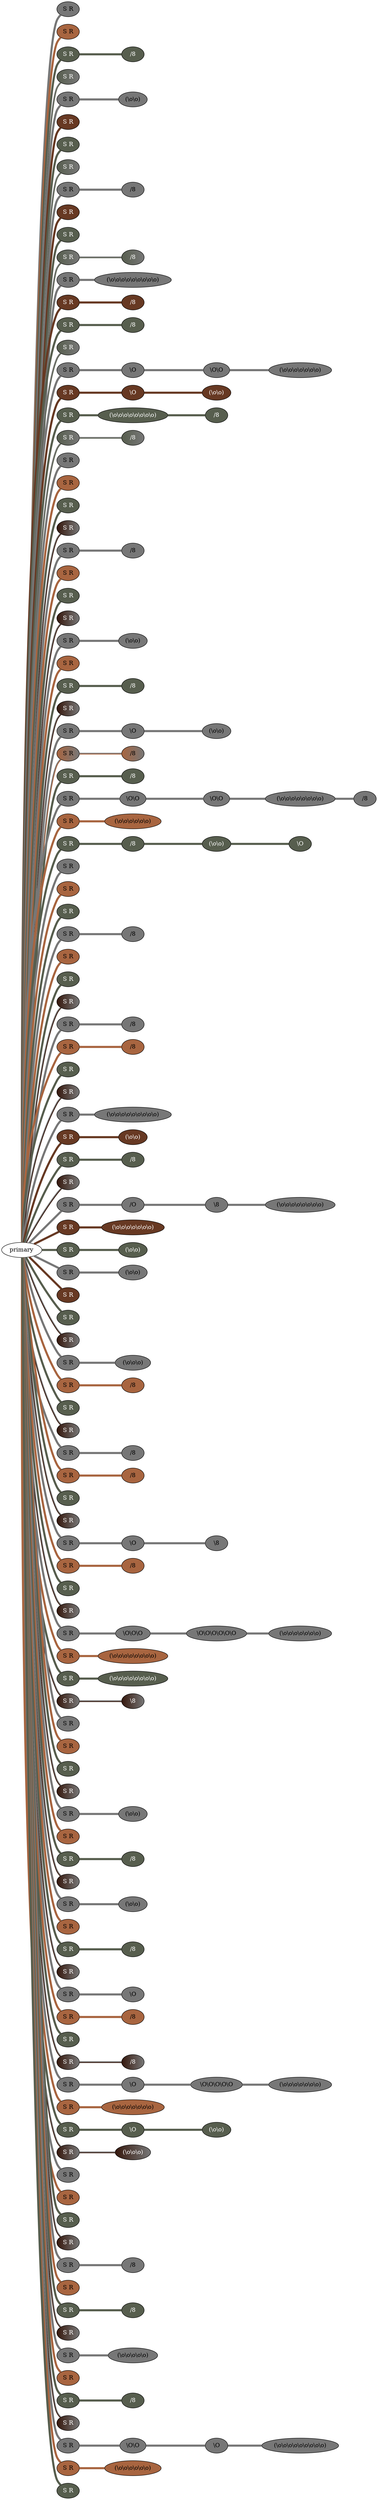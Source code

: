 graph {
 graph [rankdir=LR]
"1" [qtype="pendant_node", pendant_colors="#777777", pendant_ply="S", pendant_attach="R", pendant_length="50.5", label="S R", style=filled, fillcolor="#777777", fontcolor="#000000"]
"primary" -- "1" [qtype="pendant_link",penwidth=5,color="#777777"]
"2" [qtype="pendant_node", pendant_colors="#A86540", pendant_ply="S", pendant_attach="R", pendant_length="47.5", label="S R", style=filled, fillcolor="#A86540", fontcolor="#000000"]
"primary" -- "2" [qtype="pendant_link",penwidth=5,color="#A86540"]
"3" [qtype="pendant_node", pendant_colors="#575E4E", pendant_ply="S", pendant_attach="R", pendant_length="36.5", label="S R", style=filled, fillcolor="#575E4E", fontcolor="#ffffff"]
"primary" -- "3" [qtype="pendant_link",penwidth=5,color="#575E4E"]
"3:0" [qtype="knot_node", knot_value="1", knot_type="E", knot_position="20.5", knot_spin="S", label="/8", style=filled, fillcolor="#575E4E" , fontcolor="#ffffff"]
"3" -- "3:0" [qtype="knot_link",penwidth=5,color="#575E4E"]
"4" [qtype="pendant_node", pendant_colors="#575E4E:#777777", pendant_ply="S", pendant_attach="R", pendant_length="54.0", label="S R", style=filled, fillcolor="#575E4E:#777777", fontcolor="#ffffff"]
"primary" -- "4" [qtype="pendant_link",penwidth=2,color="#575E4E:#777777"]
"5" [qtype="pendant_node", pendant_colors="#777777", pendant_ply="S", pendant_attach="R", pendant_length="48.0", label="S R", style=filled, fillcolor="#777777", fontcolor="#000000"]
"primary" -- "5" [qtype="pendant_link",penwidth=5,color="#777777"]
"5:0" [qtype="knot_node", knot_value="2", knot_type="L", knot_position="21.0", knot_spin="Z", label="(\\o\\o)", style=filled, fillcolor="#777777" , fontcolor="#000000"]
"5" -- "5:0" [qtype="knot_link",penwidth=5,color="#777777"]
"6" [qtype="pendant_node", pendant_colors="#673923", pendant_ply="S", pendant_attach="R", pendant_length="49.5", label="S R", style=filled, fillcolor="#673923", fontcolor="#ffffff"]
"primary" -- "6" [qtype="pendant_link",penwidth=5,color="#673923"]
"7" [qtype="pendant_node", pendant_colors="#575E4E", pendant_ply="S", pendant_attach="R", pendant_length="39.5", label="S R", style=filled, fillcolor="#575E4E", fontcolor="#ffffff"]
"primary" -- "7" [qtype="pendant_link",penwidth=5,color="#575E4E"]
"8" [qtype="pendant_node", pendant_colors="#575E4E:#777777", pendant_ply="S", pendant_attach="R", pendant_length="51.5", label="S R", style=filled, fillcolor="#575E4E:#777777", fontcolor="#ffffff"]
"primary" -- "8" [qtype="pendant_link",penwidth=2,color="#575E4E:#777777"]
"9" [qtype="pendant_node", pendant_colors="#777777", pendant_ply="S", pendant_attach="R", pendant_length="45.5", label="S R", style=filled, fillcolor="#777777", fontcolor="#000000"]
"primary" -- "9" [qtype="pendant_link",penwidth=5,color="#777777"]
"9:0" [qtype="knot_node", knot_value="1", knot_type="E", knot_position="21.5", knot_spin="S", label="/8", style=filled, fillcolor="#777777" , fontcolor="#000000"]
"9" -- "9:0" [qtype="knot_link",penwidth=5,color="#777777"]
"10" [qtype="pendant_node", pendant_colors="#673923", pendant_ply="S", pendant_attach="R", pendant_length="50.5", label="S R", style=filled, fillcolor="#673923", fontcolor="#ffffff"]
"primary" -- "10" [qtype="pendant_link",penwidth=5,color="#673923"]
"11" [qtype="pendant_node", pendant_colors="#575E4E", pendant_ply="S", pendant_attach="R", pendant_length="37.0", label="S R", style=filled, fillcolor="#575E4E", fontcolor="#ffffff"]
"primary" -- "11" [qtype="pendant_link",penwidth=5,color="#575E4E"]
"12" [qtype="pendant_node", pendant_colors="#575E4E:#777777", pendant_ply="S", pendant_attach="R", pendant_length="49.5", label="S R", style=filled, fillcolor="#575E4E:#777777", fontcolor="#ffffff"]
"primary" -- "12" [qtype="pendant_link",penwidth=2,color="#575E4E:#777777"]
"12:0" [qtype="knot_node", knot_value="1", knot_type="E", knot_position="19.5", knot_spin="S", label="/8", style=filled, fillcolor="#575E4E:#777777" , fontcolor="#ffffff"]
"12" -- "12:0" [qtype="knot_link",penwidth=2,color="#575E4E:#777777"]
"13" [qtype="pendant_node", pendant_colors="#777777", pendant_ply="S", pendant_attach="R", pendant_length="37.0", label="S R", style=filled, fillcolor="#777777", fontcolor="#000000"]
"primary" -- "13" [qtype="pendant_link",penwidth=5,color="#777777"]
"13:0" [qtype="knot_node", knot_value="9", knot_type="L", knot_position="20.5", knot_spin="Z", label="(\\o\\o\\o\\o\\o\\o\\o\\o\\o)", style=filled, fillcolor="#777777" , fontcolor="#000000"]
"13" -- "13:0" [qtype="knot_link",penwidth=5,color="#777777"]
"14" [qtype="pendant_node", pendant_colors="#673923", pendant_ply="S", pendant_attach="R", pendant_length="48.0", label="S R", style=filled, fillcolor="#673923", fontcolor="#ffffff"]
"primary" -- "14" [qtype="pendant_link",penwidth=5,color="#673923"]
"14:0" [qtype="knot_node", knot_value="1", knot_type="E", knot_position="21.5", knot_spin="S", label="/8", style=filled, fillcolor="#673923" , fontcolor="#ffffff"]
"14" -- "14:0" [qtype="knot_link",penwidth=5,color="#673923"]
"15" [qtype="pendant_node", pendant_colors="#575E4E", pendant_ply="S", pendant_attach="R", pendant_length="49.0", label="S R", style=filled, fillcolor="#575E4E", fontcolor="#ffffff"]
"primary" -- "15" [qtype="pendant_link",penwidth=5,color="#575E4E"]
"15:0" [qtype="knot_node", knot_value="1", knot_type="E", knot_position="21.5", knot_spin="S", label="/8", style=filled, fillcolor="#575E4E" , fontcolor="#ffffff"]
"15" -- "15:0" [qtype="knot_link",penwidth=5,color="#575E4E"]
"16" [qtype="pendant_node", pendant_colors="#575E4E:#777777", pendant_ply="S", pendant_attach="R", pendant_length="52.0", label="S R", style=filled, fillcolor="#575E4E:#777777", fontcolor="#ffffff"]
"primary" -- "16" [qtype="pendant_link",penwidth=2,color="#575E4E:#777777"]
"17" [qtype="pendant_node", pendant_colors="#777777", pendant_ply="S", pendant_attach="R", pendant_length="38.5", label="S R", style=filled, fillcolor="#777777", fontcolor="#000000"]
"primary" -- "17" [qtype="pendant_link",penwidth=5,color="#777777"]
"17:0" [qtype="knot_node", knot_value="1", knot_type="S", knot_position="4.0", knot_spin="Z", label="\\O", style=filled, fillcolor="#777777" , fontcolor="#000000"]
"17" -- "17:0" [qtype="knot_link",penwidth=5,color="#777777"]
"17:1" [qtype="knot_node", knot_value="2", knot_type="S", knot_position="10.5", knot_spin="Z", label="\\O\\O", style=filled, fillcolor="#777777" , fontcolor="#000000"]
"17:0" -- "17:1" [qtype="knot_link",penwidth=5,color="#777777"]
"17:2" [qtype="knot_node", knot_value="7", knot_type="L", knot_position="21.5", knot_spin="Z", label="(\\o\\o\\o\\o\\o\\o\\o)", style=filled, fillcolor="#777777" , fontcolor="#000000"]
"17:1" -- "17:2" [qtype="knot_link",penwidth=5,color="#777777"]
"18" [qtype="pendant_node", pendant_colors="#673923", pendant_ply="S", pendant_attach="R", pendant_length="48.5", label="S R", style=filled, fillcolor="#673923", fontcolor="#ffffff"]
"primary" -- "18" [qtype="pendant_link",penwidth=5,color="#673923"]
"18:0" [qtype="knot_node", knot_value="1", knot_type="S", knot_position="11.0", knot_spin="Z", label="\\O", style=filled, fillcolor="#673923" , fontcolor="#ffffff"]
"18" -- "18:0" [qtype="knot_link",penwidth=5,color="#673923"]
"18:1" [qtype="knot_node", knot_value="2", knot_type="L", knot_position="22.0", knot_spin="Z", label="(\\o\\o)", style=filled, fillcolor="#673923" , fontcolor="#ffffff"]
"18:0" -- "18:1" [qtype="knot_link",penwidth=5,color="#673923"]
"19" [qtype="pendant_node", pendant_colors="#575E4E", pendant_ply="S", pendant_attach="R", pendant_length="49.0", label="S R", style=filled, fillcolor="#575E4E", fontcolor="#ffffff"]
"primary" -- "19" [qtype="pendant_link",penwidth=5,color="#575E4E"]
"19:0" [qtype="knot_node", knot_value="8", knot_type="L", knot_position="21.0", knot_spin="Z", label="(\\o\\o\\o\\o\\o\\o\\o\\o)", style=filled, fillcolor="#575E4E" , fontcolor="#ffffff"]
"19" -- "19:0" [qtype="knot_link",penwidth=5,color="#575E4E"]
"19:1" [qtype="knot_node", knot_value="1", knot_type="E", knot_position="27.5", knot_spin="S", label="/8", style=filled, fillcolor="#575E4E" , fontcolor="#ffffff"]
"19:0" -- "19:1" [qtype="knot_link",penwidth=5,color="#575E4E"]
"20" [qtype="pendant_node", pendant_colors="#575E4E:#777777", pendant_ply="S", pendant_attach="R", pendant_length="46.5", label="S R", style=filled, fillcolor="#575E4E:#777777", fontcolor="#ffffff"]
"primary" -- "20" [qtype="pendant_link",penwidth=2,color="#575E4E:#777777"]
"20:0" [qtype="knot_node", knot_value="1", knot_type="E", knot_position="20.0", knot_spin="S", label="/8", style=filled, fillcolor="#575E4E:#777777" , fontcolor="#ffffff"]
"20" -- "20:0" [qtype="knot_link",penwidth=2,color="#575E4E:#777777"]
"21" [qtype="pendant_node", pendant_colors="#777777", pendant_ply="S", pendant_attach="R", pendant_length="47.5", label="S R", style=filled, fillcolor="#777777", fontcolor="#000000"]
"primary" -- "21" [qtype="pendant_link",penwidth=5,color="#777777"]
"22" [qtype="pendant_node", pendant_colors="#A86540", pendant_ply="S", pendant_attach="R", pendant_length="51.0", label="S R", style=filled, fillcolor="#A86540", fontcolor="#000000"]
"primary" -- "22" [qtype="pendant_link",penwidth=5,color="#A86540"]
"23" [qtype="pendant_node", pendant_colors="#575E4E", pendant_ply="S", pendant_attach="R", pendant_length="42.5", label="S R", style=filled, fillcolor="#575E4E", fontcolor="#ffffff"]
"primary" -- "23" [qtype="pendant_link",penwidth=5,color="#575E4E"]
"24" [qtype="pendant_node", pendant_colors="#35170C:#777777", pendant_ply="S", pendant_attach="R", pendant_length="31.0", label="S R", style=filled, fillcolor="#35170C:#777777", fontcolor="#ffffff"]
"primary" -- "24" [qtype="pendant_link",penwidth=2,color="#35170C:#777777"]
"25" [qtype="pendant_node", pendant_colors="#777777", pendant_ply="S", pendant_attach="R", pendant_length="49.5", label="S R", style=filled, fillcolor="#777777", fontcolor="#000000"]
"primary" -- "25" [qtype="pendant_link",penwidth=5,color="#777777"]
"25:0" [qtype="knot_node", knot_value="1", knot_type="E", knot_position="21.5", knot_spin="S", label="/8", style=filled, fillcolor="#777777" , fontcolor="#000000"]
"25" -- "25:0" [qtype="knot_link",penwidth=5,color="#777777"]
"26" [qtype="pendant_node", pendant_colors="#A86540", pendant_ply="S", pendant_attach="R", pendant_length="50.5", label="S R", style=filled, fillcolor="#A86540", fontcolor="#000000"]
"primary" -- "26" [qtype="pendant_link",penwidth=5,color="#A86540"]
"27" [qtype="pendant_node", pendant_colors="#575E4E", pendant_ply="S", pendant_attach="R", pendant_length="37.0", label="S R", style=filled, fillcolor="#575E4E", fontcolor="#ffffff"]
"primary" -- "27" [qtype="pendant_link",penwidth=5,color="#575E4E"]
"28" [qtype="pendant_node", pendant_colors="#35170C:#777777", pendant_ply="S", pendant_attach="R", pendant_length="51.0", label="S R", style=filled, fillcolor="#35170C:#777777", fontcolor="#ffffff"]
"primary" -- "28" [qtype="pendant_link",penwidth=2,color="#35170C:#777777"]
"29" [qtype="pendant_node", pendant_colors="#777777", pendant_ply="S", pendant_attach="R", pendant_length="42.0", label="S R", style=filled, fillcolor="#777777", fontcolor="#000000"]
"primary" -- "29" [qtype="pendant_link",penwidth=5,color="#777777"]
"29:0" [qtype="knot_node", knot_value="2", knot_type="L", knot_position="21.0", knot_spin="Z", label="(\\o\\o)", style=filled, fillcolor="#777777" , fontcolor="#000000"]
"29" -- "29:0" [qtype="knot_link",penwidth=5,color="#777777"]
"30" [qtype="pendant_node", pendant_colors="#A86540", pendant_ply="S", pendant_attach="R", pendant_length="49.0", label="S R", style=filled, fillcolor="#A86540", fontcolor="#000000"]
"primary" -- "30" [qtype="pendant_link",penwidth=5,color="#A86540"]
"31" [qtype="pendant_node", pendant_colors="#575E4E", pendant_ply="S", pendant_attach="R", pendant_length="39.0", label="S R", style=filled, fillcolor="#575E4E", fontcolor="#ffffff"]
"primary" -- "31" [qtype="pendant_link",penwidth=5,color="#575E4E"]
"31:0" [qtype="knot_node", knot_value="1", knot_type="E", knot_position="18.0", knot_spin="S", label="/8", style=filled, fillcolor="#575E4E" , fontcolor="#ffffff"]
"31" -- "31:0" [qtype="knot_link",penwidth=5,color="#575E4E"]
"32" [qtype="pendant_node", pendant_colors="#35170C:#777777", pendant_ply="S", pendant_attach="R", pendant_length="38.0", label="S R", style=filled, fillcolor="#35170C:#777777", fontcolor="#ffffff"]
"primary" -- "32" [qtype="pendant_link",penwidth=2,color="#35170C:#777777"]
"33" [qtype="pendant_node", pendant_colors="#777777", pendant_ply="S", pendant_attach="R", pendant_length="43.0", label="S R", style=filled, fillcolor="#777777", fontcolor="#000000"]
"primary" -- "33" [qtype="pendant_link",penwidth=5,color="#777777"]
"33:0" [qtype="knot_node", knot_value="1", knot_type="S", knot_position="11.0", knot_spin="Z", label="\\O", style=filled, fillcolor="#777777" , fontcolor="#000000"]
"33" -- "33:0" [qtype="knot_link",penwidth=5,color="#777777"]
"33:1" [qtype="knot_node", knot_value="2", knot_type="L", knot_position="21.5", knot_spin="Z", label="(\\o\\o)", style=filled, fillcolor="#777777" , fontcolor="#000000"]
"33:0" -- "33:1" [qtype="knot_link",penwidth=5,color="#777777"]
"34" [qtype="pendant_node", pendant_colors="#A86540:#777777", pendant_ply="S", pendant_attach="R", pendant_length="51.0", label="S R", style=filled, fillcolor="#A86540:#777777", fontcolor="#000000"]
"primary" -- "34" [qtype="pendant_link",penwidth=2,color="#A86540:#777777"]
"34:0" [qtype="knot_node", knot_value="1", knot_type="E", knot_position="20.0", knot_spin="S", label="/8", style=filled, fillcolor="#A86540:#777777" , fontcolor="#000000"]
"34" -- "34:0" [qtype="knot_link",penwidth=2,color="#A86540:#777777"]
"35" [qtype="pendant_node", pendant_colors="#575E4E", pendant_ply="S", pendant_attach="R", pendant_length="51.0", label="S R", style=filled, fillcolor="#575E4E", fontcolor="#ffffff"]
"primary" -- "35" [qtype="pendant_link",penwidth=5,color="#575E4E"]
"35:0" [qtype="knot_node", knot_value="1", knot_type="E", knot_position="20.5", knot_spin="S", label="/8", style=filled, fillcolor="#575E4E" , fontcolor="#ffffff"]
"35" -- "35:0" [qtype="knot_link",penwidth=5,color="#575E4E"]
"36" [qtype="pendant_node", pendant_colors="#777777", pendant_ply="S", pendant_attach="R", pendant_length="33.5", label="S R", style=filled, fillcolor="#777777", fontcolor="#000000"]
"primary" -- "36" [qtype="pendant_link",penwidth=5,color="#777777"]
"36:0" [qtype="knot_node", knot_value="2", knot_type="S", knot_position="3.5", knot_spin="Z", label="\\O\\O", style=filled, fillcolor="#777777" , fontcolor="#000000"]
"36" -- "36:0" [qtype="knot_link",penwidth=5,color="#777777"]
"36:1" [qtype="knot_node", knot_value="2", knot_type="S", knot_position="10.5", knot_spin="Z", label="\\O\\O", style=filled, fillcolor="#777777" , fontcolor="#000000"]
"36:0" -- "36:1" [qtype="knot_link",penwidth=5,color="#777777"]
"36:2" [qtype="knot_node", knot_value="8", knot_type="L", knot_position="20.5", knot_spin="Z", label="(\\o\\o\\o\\o\\o\\o\\o\\o)", style=filled, fillcolor="#777777" , fontcolor="#000000"]
"36:1" -- "36:2" [qtype="knot_link",penwidth=5,color="#777777"]
"36:3" [qtype="knot_node", knot_value="1", knot_type="E", knot_position="23.5", knot_spin="S", label="/8", style=filled, fillcolor="#777777" , fontcolor="#000000"]
"36:2" -- "36:3" [qtype="knot_link",penwidth=5,color="#777777"]
"37" [qtype="pendant_node", pendant_colors="#A86540", pendant_ply="S", pendant_attach="R", pendant_length="57.0", label="S R", style=filled, fillcolor="#A86540", fontcolor="#000000"]
"primary" -- "37" [qtype="pendant_link",penwidth=5,color="#A86540"]
"37:0" [qtype="knot_node", knot_value="6", knot_type="L", knot_position="18.0", knot_spin="Z", label="(\\o\\o\\o\\o\\o\\o)", style=filled, fillcolor="#A86540" , fontcolor="#000000"]
"37" -- "37:0" [qtype="knot_link",penwidth=5,color="#A86540"]
"38" [qtype="pendant_node", pendant_colors="#575E4E", pendant_ply="S", pendant_attach="R", pendant_length="52.0", label="S R", style=filled, fillcolor="#575E4E", fontcolor="#ffffff"]
"primary" -- "38" [qtype="pendant_link",penwidth=5,color="#575E4E"]
"38:0" [qtype="knot_node", knot_value="1", knot_type="E", knot_position="9.0", knot_spin="S", label="/8", style=filled, fillcolor="#575E4E" , fontcolor="#ffffff"]
"38" -- "38:0" [qtype="knot_link",penwidth=5,color="#575E4E"]
"38:1" [qtype="knot_node", knot_value="2", knot_type="L", knot_position="18.0", knot_spin="Z", label="(\\o\\o)", style=filled, fillcolor="#575E4E" , fontcolor="#ffffff"]
"38:0" -- "38:1" [qtype="knot_link",penwidth=5,color="#575E4E"]
"38:2" [qtype="knot_node", knot_value="1", knot_type="S", knot_position="44.0", knot_spin="Z", label="\\O", style=filled, fillcolor="#575E4E" , fontcolor="#ffffff"]
"38:1" -- "38:2" [qtype="knot_link",penwidth=5,color="#575E4E"]
"39" [qtype="pendant_node", pendant_colors="#777777", pendant_ply="S", pendant_attach="R", pendant_length="49.0", label="S R", style=filled, fillcolor="#777777", fontcolor="#000000"]
"primary" -- "39" [qtype="pendant_link",penwidth=5,color="#777777"]
"40" [qtype="pendant_node", pendant_colors="#A86540", pendant_ply="S", pendant_attach="R", pendant_length="47.5", label="S R", style=filled, fillcolor="#A86540", fontcolor="#000000"]
"primary" -- "40" [qtype="pendant_link",penwidth=5,color="#A86540"]
"41" [qtype="pendant_node", pendant_colors="#575E4E", pendant_ply="S", pendant_attach="R", pendant_length="38.0", label="S R", style=filled, fillcolor="#575E4E", fontcolor="#ffffff"]
"primary" -- "41" [qtype="pendant_link",penwidth=5,color="#575E4E"]
"42" [qtype="pendant_node", pendant_colors="#777777", pendant_ply="S", pendant_attach="R", pendant_length="48.0", label="S R", style=filled, fillcolor="#777777", fontcolor="#000000"]
"primary" -- "42" [qtype="pendant_link",penwidth=5,color="#777777"]
"42:0" [qtype="knot_node", knot_value="1", knot_type="E", knot_position="18.5", knot_spin="S", label="/8", style=filled, fillcolor="#777777" , fontcolor="#000000"]
"42" -- "42:0" [qtype="knot_link",penwidth=5,color="#777777"]
"43" [qtype="pendant_node", pendant_colors="#A86540", pendant_ply="S", pendant_attach="R", pendant_length="49.0", label="S R", style=filled, fillcolor="#A86540", fontcolor="#000000"]
"primary" -- "43" [qtype="pendant_link",penwidth=5,color="#A86540"]
"44" [qtype="pendant_node", pendant_colors="#575E4E", pendant_ply="S", pendant_attach="R", pendant_length="42.0", label="S R", style=filled, fillcolor="#575E4E", fontcolor="#ffffff"]
"primary" -- "44" [qtype="pendant_link",penwidth=5,color="#575E4E"]
"45" [qtype="pendant_node", pendant_colors="#35170C:#777777", pendant_ply="S", pendant_attach="R", pendant_length="56.5", label="S R", style=filled, fillcolor="#35170C:#777777", fontcolor="#ffffff"]
"primary" -- "45" [qtype="pendant_link",penwidth=2,color="#35170C:#777777"]
"46" [qtype="pendant_node", pendant_colors="#777777", pendant_ply="S", pendant_attach="R", pendant_length="53.0", label="S R", style=filled, fillcolor="#777777", fontcolor="#000000"]
"primary" -- "46" [qtype="pendant_link",penwidth=5,color="#777777"]
"46:0" [qtype="knot_node", knot_value="1", knot_type="E", knot_position="19.0", knot_spin="S", label="/8", style=filled, fillcolor="#777777" , fontcolor="#000000"]
"46" -- "46:0" [qtype="knot_link",penwidth=5,color="#777777"]
"47" [qtype="pendant_node", pendant_colors="#A86540", pendant_ply="S", pendant_attach="R", pendant_length="25.0", label="S R", style=filled, fillcolor="#A86540", fontcolor="#000000"]
"primary" -- "47" [qtype="pendant_link",penwidth=5,color="#A86540"]
"47:0" [qtype="knot_node", knot_value="1", knot_type="E", knot_position="20.0", knot_spin="S", label="/8", style=filled, fillcolor="#A86540" , fontcolor="#000000"]
"47" -- "47:0" [qtype="knot_link",penwidth=5,color="#A86540"]
"48" [qtype="pendant_node", pendant_colors="#575E4E", pendant_ply="S", pendant_attach="R", pendant_length="39.0", label="S R", style=filled, fillcolor="#575E4E", fontcolor="#ffffff"]
"primary" -- "48" [qtype="pendant_link",penwidth=5,color="#575E4E"]
"49" [qtype="pendant_node", pendant_colors="#35170C:#777777", pendant_ply="S", pendant_attach="R", pendant_length="38.5", label="S R", style=filled, fillcolor="#35170C:#777777", fontcolor="#ffffff"]
"primary" -- "49" [qtype="pendant_link",penwidth=2,color="#35170C:#777777"]
"50" [qtype="pendant_node", pendant_colors="#777777", pendant_ply="S", pendant_attach="R", pendant_length="47.5", label="S R", style=filled, fillcolor="#777777", fontcolor="#000000"]
"primary" -- "50" [qtype="pendant_link",penwidth=5,color="#777777"]
"50:0" [qtype="knot_node", knot_value="9", knot_type="L", knot_position="18.5", knot_spin="Z", label="(\\o\\o\\o\\o\\o\\o\\o\\o\\o)", style=filled, fillcolor="#777777" , fontcolor="#000000"]
"50" -- "50:0" [qtype="knot_link",penwidth=5,color="#777777"]
"51" [qtype="pendant_node", pendant_colors="#673923", pendant_ply="S", pendant_attach="R", pendant_length="50.0", label="S R", style=filled, fillcolor="#673923", fontcolor="#ffffff"]
"primary" -- "51" [qtype="pendant_link",penwidth=5,color="#673923"]
"51:0" [qtype="knot_node", knot_value="2", knot_type="L", knot_position="18.0", knot_spin="Z", label="(\\o\\o)", style=filled, fillcolor="#673923" , fontcolor="#ffffff"]
"51" -- "51:0" [qtype="knot_link",penwidth=5,color="#673923"]
"52" [qtype="pendant_node", pendant_colors="#575E4E", pendant_ply="S", pendant_attach="R", pendant_length="52.0", label="S R", style=filled, fillcolor="#575E4E", fontcolor="#ffffff"]
"primary" -- "52" [qtype="pendant_link",penwidth=5,color="#575E4E"]
"52:0" [qtype="knot_node", knot_value="1", knot_type="E", knot_position="19.0", knot_spin="S", label="/8", style=filled, fillcolor="#575E4E" , fontcolor="#ffffff"]
"52" -- "52:0" [qtype="knot_link",penwidth=5,color="#575E4E"]
"53" [qtype="pendant_node", pendant_colors="#35170C:#777777", pendant_ply="S", pendant_attach="R", pendant_length="52.0", label="S R", style=filled, fillcolor="#35170C:#777777", fontcolor="#ffffff"]
"primary" -- "53" [qtype="pendant_link",penwidth=2,color="#35170C:#777777"]
"54" [qtype="pendant_node", pendant_colors="#777777", pendant_ply="S", pendant_attach="R", pendant_length="35.0", label="S R", style=filled, fillcolor="#777777", fontcolor="#000000"]
"primary" -- "54" [qtype="pendant_link",penwidth=5,color="#777777"]
"54:0" [qtype="knot_node", knot_value="1", knot_type="S", knot_position="4.5", knot_spin="S", label="/O", style=filled, fillcolor="#777777" , fontcolor="#000000"]
"54" -- "54:0" [qtype="knot_link",penwidth=5,color="#777777"]
"54:1" [qtype="knot_node", knot_value="4", knot_type="E", knot_position="10.0", knot_spin="Z", label="\\8", style=filled, fillcolor="#777777" , fontcolor="#000000"]
"54:0" -- "54:1" [qtype="knot_link",penwidth=5,color="#777777"]
"54:2" [qtype="knot_node", knot_value="8", knot_type="L", knot_position="20.5", knot_spin="Z", label="(\\o\\o\\o\\o\\o\\o\\o\\o)", style=filled, fillcolor="#777777" , fontcolor="#000000"]
"54:1" -- "54:2" [qtype="knot_link",penwidth=5,color="#777777"]
"55" [qtype="pendant_node", pendant_colors="#673923", pendant_ply="S", pendant_attach="R", pendant_length="45.5", label="S R", style=filled, fillcolor="#673923", fontcolor="#ffffff"]
"primary" -- "55" [qtype="pendant_link",penwidth=5,color="#673923"]
"55:0" [qtype="knot_node", knot_value="7", knot_type="L", knot_position="20.0", knot_spin="Z", label="(\\o\\o\\o\\o\\o\\o\\o)", style=filled, fillcolor="#673923" , fontcolor="#ffffff"]
"55" -- "55:0" [qtype="knot_link",penwidth=5,color="#673923"]
"56" [qtype="pendant_node", pendant_colors="#575E4E", pendant_ply="S", pendant_attach="R", pendant_length="39.5", label="S R", style=filled, fillcolor="#575E4E", fontcolor="#ffffff"]
"primary" -- "56" [qtype="pendant_link",penwidth=5,color="#575E4E"]
"56:0" [qtype="knot_node", knot_value="2", knot_type="L", knot_position="18.5", knot_spin="Z", label="(\\o\\o)", style=filled, fillcolor="#575E4E" , fontcolor="#ffffff"]
"56" -- "56:0" [qtype="knot_link",penwidth=5,color="#575E4E"]
"57" [qtype="pendant_node", pendant_colors="#777777", pendant_ply="S", pendant_attach="R", pendant_length="45.5", label="S R", style=filled, fillcolor="#777777", fontcolor="#000000"]
"primary" -- "57" [qtype="pendant_link",penwidth=5,color="#777777"]
"57:0" [qtype="knot_node", knot_value="2", knot_type="L", knot_position="20.5", knot_spin="Z", label="(\\o\\o)", style=filled, fillcolor="#777777" , fontcolor="#000000"]
"57" -- "57:0" [qtype="knot_link",penwidth=5,color="#777777"]
"58" [qtype="pendant_node", pendant_colors="#673923", pendant_ply="S", pendant_attach="R", pendant_length="44.5", label="S R", style=filled, fillcolor="#673923", fontcolor="#ffffff"]
"primary" -- "58" [qtype="pendant_link",penwidth=5,color="#673923"]
"59" [qtype="pendant_node", pendant_colors="#575E4E", pendant_ply="S", pendant_attach="R", pendant_length="37.0", label="S R", style=filled, fillcolor="#575E4E", fontcolor="#ffffff"]
"primary" -- "59" [qtype="pendant_link",penwidth=5,color="#575E4E"]
"60" [qtype="pendant_node", pendant_colors="#35170C:#777777", pendant_ply="S", pendant_attach="R", pendant_length="50.0", label="S R", style=filled, fillcolor="#35170C:#777777", fontcolor="#ffffff"]
"primary" -- "60" [qtype="pendant_link",penwidth=2,color="#35170C:#777777"]
"61" [qtype="pendant_node", pendant_colors="#777777", pendant_ply="S", pendant_attach="R", pendant_length="52.0", label="S R", style=filled, fillcolor="#777777", fontcolor="#000000"]
"primary" -- "61" [qtype="pendant_link",penwidth=5,color="#777777"]
"61:0" [qtype="knot_node", knot_value="3", knot_type="L", knot_position="20.0", knot_spin="Z", label="(\\o\\o\\o)", style=filled, fillcolor="#777777" , fontcolor="#000000"]
"61" -- "61:0" [qtype="knot_link",penwidth=5,color="#777777"]
"62" [qtype="pendant_node", pendant_colors="#A86540", pendant_ply="S", pendant_attach="R", pendant_length="47.0", label="S R", style=filled, fillcolor="#A86540", fontcolor="#000000"]
"primary" -- "62" [qtype="pendant_link",penwidth=5,color="#A86540"]
"62:0" [qtype="knot_node", knot_value="1", knot_type="E", knot_position="20.0", knot_spin="S", label="/8", style=filled, fillcolor="#A86540" , fontcolor="#000000"]
"62" -- "62:0" [qtype="knot_link",penwidth=5,color="#A86540"]
"63" [qtype="pendant_node", pendant_colors="#575E4E", pendant_ply="S", pendant_attach="R", pendant_length="43.5", label="S R", style=filled, fillcolor="#575E4E", fontcolor="#ffffff"]
"primary" -- "63" [qtype="pendant_link",penwidth=5,color="#575E4E"]
"64" [qtype="pendant_node", pendant_colors="#35170C:#777777", pendant_ply="S", pendant_attach="R", pendant_length="47.0", label="S R", style=filled, fillcolor="#35170C:#777777", fontcolor="#ffffff"]
"primary" -- "64" [qtype="pendant_link",penwidth=2,color="#35170C:#777777"]
"65" [qtype="pendant_node", pendant_colors="#777777", pendant_ply="S", pendant_attach="R", pendant_length="52.0", label="S R", style=filled, fillcolor="#777777", fontcolor="#000000"]
"primary" -- "65" [qtype="pendant_link",penwidth=5,color="#777777"]
"65:0" [qtype="knot_node", knot_value="1", knot_type="E", knot_position="20.0", knot_spin="S", label="/8", style=filled, fillcolor="#777777" , fontcolor="#000000"]
"65" -- "65:0" [qtype="knot_link",penwidth=5,color="#777777"]
"66" [qtype="pendant_node", pendant_colors="#A86540", pendant_ply="S", pendant_attach="R", pendant_length="52.0", label="S R", style=filled, fillcolor="#A86540", fontcolor="#000000"]
"primary" -- "66" [qtype="pendant_link",penwidth=5,color="#A86540"]
"66:0" [qtype="knot_node", knot_value="1", knot_type="E", knot_position="21.0", knot_spin="S", label="/8", style=filled, fillcolor="#A86540" , fontcolor="#000000"]
"66" -- "66:0" [qtype="knot_link",penwidth=5,color="#A86540"]
"67" [qtype="pendant_node", pendant_colors="#575E4E", pendant_ply="S", pendant_attach="R", pendant_length="38.5", label="S R", style=filled, fillcolor="#575E4E", fontcolor="#ffffff"]
"primary" -- "67" [qtype="pendant_link",penwidth=5,color="#575E4E"]
"68" [qtype="pendant_node", pendant_colors="#35170C:#777777", pendant_ply="S", pendant_attach="R", pendant_length="43.5", label="S R", style=filled, fillcolor="#35170C:#777777", fontcolor="#ffffff"]
"primary" -- "68" [qtype="pendant_link",penwidth=2,color="#35170C:#777777"]
"69" [qtype="pendant_node", pendant_colors="#777777", pendant_ply="S", pendant_attach="R", pendant_length="45.0", label="S R", style=filled, fillcolor="#777777", fontcolor="#000000"]
"primary" -- "69" [qtype="pendant_link",penwidth=5,color="#777777"]
"69:0" [qtype="knot_node", knot_value="1", knot_type="S", knot_position="7.0", knot_spin="Z", label="\\O", style=filled, fillcolor="#777777" , fontcolor="#000000"]
"69" -- "69:0" [qtype="knot_link",penwidth=5,color="#777777"]
"69:1" [qtype="knot_node", knot_value="1", knot_type="E", knot_position="15.5", knot_spin="Z", label="\\8", style=filled, fillcolor="#777777" , fontcolor="#000000"]
"69:0" -- "69:1" [qtype="knot_link",penwidth=5,color="#777777"]
"70" [qtype="pendant_node", pendant_colors="#A86540", pendant_ply="S", pendant_attach="R", pendant_length="48.0", label="S R", style=filled, fillcolor="#A86540", fontcolor="#000000"]
"primary" -- "70" [qtype="pendant_link",penwidth=5,color="#A86540"]
"70:0" [qtype="knot_node", knot_value="1", knot_type="E", knot_position="20.5", knot_spin="S", label="/8", style=filled, fillcolor="#A86540" , fontcolor="#000000"]
"70" -- "70:0" [qtype="knot_link",penwidth=5,color="#A86540"]
"71" [qtype="pendant_node", pendant_colors="#575E4E", pendant_ply="S", pendant_attach="R", pendant_length="42.5", label="S R", style=filled, fillcolor="#575E4E", fontcolor="#ffffff"]
"primary" -- "71" [qtype="pendant_link",penwidth=5,color="#575E4E"]
"72" [qtype="pendant_node", pendant_colors="#35170C:#777777", pendant_ply="S", pendant_attach="R", pendant_length="51.5", label="S R", style=filled, fillcolor="#35170C:#777777", fontcolor="#ffffff"]
"primary" -- "72" [qtype="pendant_link",penwidth=2,color="#35170C:#777777"]
"73" [qtype="pendant_node", pendant_colors="#777777", pendant_ply="S", pendant_attach="R", pendant_length="40.0", label="S R", style=filled, fillcolor="#777777", fontcolor="#000000"]
"primary" -- "73" [qtype="pendant_link",penwidth=5,color="#777777"]
"73:0" [qtype="knot_node", knot_value="3", knot_type="S", knot_position="2.5", knot_spin="Z", label="\\O\\O\\O", style=filled, fillcolor="#777777" , fontcolor="#000000"]
"73" -- "73:0" [qtype="knot_link",penwidth=5,color="#777777"]
"73:1" [qtype="knot_node", knot_value="6", knot_type="S", knot_position="7.5", knot_spin="Z", label="\\O\\O\\O\\O\\O\\O", style=filled, fillcolor="#777777" , fontcolor="#000000"]
"73:0" -- "73:1" [qtype="knot_link",penwidth=5,color="#777777"]
"73:2" [qtype="knot_node", knot_value="7", knot_type="L", knot_position="15.5", knot_spin="Z", label="(\\o\\o\\o\\o\\o\\o\\o)", style=filled, fillcolor="#777777" , fontcolor="#000000"]
"73:1" -- "73:2" [qtype="knot_link",penwidth=5,color="#777777"]
"74" [qtype="pendant_node", pendant_colors="#A86540", pendant_ply="S", pendant_attach="R", pendant_length="49.5", label="S R", style=filled, fillcolor="#A86540", fontcolor="#000000"]
"primary" -- "74" [qtype="pendant_link",penwidth=5,color="#A86540"]
"74:0" [qtype="knot_node", knot_value="8", knot_type="L", knot_position="15.0", knot_spin="Z", label="(\\o\\o\\o\\o\\o\\o\\o\\o)", style=filled, fillcolor="#A86540" , fontcolor="#000000"]
"74" -- "74:0" [qtype="knot_link",penwidth=5,color="#A86540"]
"75" [qtype="pendant_node", pendant_colors="#575E4E", pendant_ply="S", pendant_attach="R", pendant_length="51.5", label="S R", style=filled, fillcolor="#575E4E", fontcolor="#ffffff"]
"primary" -- "75" [qtype="pendant_link",penwidth=5,color="#575E4E"]
"75:0" [qtype="knot_node", knot_value="8", knot_type="L", knot_position="18.5", knot_spin="Z", label="(\\o\\o\\o\\o\\o\\o\\o\\o)", style=filled, fillcolor="#575E4E" , fontcolor="#ffffff"]
"75" -- "75:0" [qtype="knot_link",penwidth=5,color="#575E4E"]
"76" [qtype="pendant_node", pendant_colors="#35170C:#777777", pendant_ply="S", pendant_attach="R", pendant_length="33.0", label="S R", style=filled, fillcolor="#35170C:#777777", fontcolor="#ffffff"]
"primary" -- "76" [qtype="pendant_link",penwidth=2,color="#35170C:#777777"]
"76:0" [qtype="knot_node", knot_value="1", knot_type="E", knot_position="18.5", knot_spin="Z", label="\\8", style=filled, fillcolor="#35170C:#777777" , fontcolor="#ffffff"]
"76" -- "76:0" [qtype="knot_link",penwidth=2,color="#35170C:#777777"]
"77" [qtype="pendant_node", pendant_colors="#777777", pendant_ply="S", pendant_attach="R", pendant_length="49.5", label="S R", style=filled, fillcolor="#777777", fontcolor="#000000"]
"primary" -- "77" [qtype="pendant_link",penwidth=5,color="#777777"]
"78" [qtype="pendant_node", pendant_colors="#A86540", pendant_ply="S", pendant_attach="R", pendant_length="48.0", label="S R", style=filled, fillcolor="#A86540", fontcolor="#000000"]
"primary" -- "78" [qtype="pendant_link",penwidth=5,color="#A86540"]
"79" [qtype="pendant_node", pendant_colors="#575E4E", pendant_ply="S", pendant_attach="R", pendant_length="36.5", label="S R", style=filled, fillcolor="#575E4E", fontcolor="#ffffff"]
"primary" -- "79" [qtype="pendant_link",penwidth=5,color="#575E4E"]
"80" [qtype="pendant_node", pendant_colors="#35170C:#777777", pendant_ply="S", pendant_attach="R", pendant_length="37.5", label="S R", style=filled, fillcolor="#35170C:#777777", fontcolor="#ffffff"]
"primary" -- "80" [qtype="pendant_link",penwidth=2,color="#35170C:#777777"]
"81" [qtype="pendant_node", pendant_colors="#777777", pendant_ply="S", pendant_attach="R", pendant_length="47.0", label="S R", style=filled, fillcolor="#777777", fontcolor="#000000"]
"primary" -- "81" [qtype="pendant_link",penwidth=5,color="#777777"]
"81:0" [qtype="knot_node", knot_value="2", knot_type="L", knot_position="15.5", knot_spin="Z", label="(\\o\\o)", style=filled, fillcolor="#777777" , fontcolor="#000000"]
"81" -- "81:0" [qtype="knot_link",penwidth=5,color="#777777"]
"82" [qtype="pendant_node", pendant_colors="#A86540", pendant_ply="S", pendant_attach="R", pendant_length="47.5", label="S R", style=filled, fillcolor="#A86540", fontcolor="#000000"]
"primary" -- "82" [qtype="pendant_link",penwidth=5,color="#A86540"]
"83" [qtype="pendant_node", pendant_colors="#575E4E", pendant_ply="S", pendant_attach="R", pendant_length="35.5", label="S R", style=filled, fillcolor="#575E4E", fontcolor="#ffffff"]
"primary" -- "83" [qtype="pendant_link",penwidth=5,color="#575E4E"]
"83:0" [qtype="knot_node", knot_value="1", knot_type="E", knot_position="14.5", knot_spin="S", label="/8", style=filled, fillcolor="#575E4E" , fontcolor="#ffffff"]
"83" -- "83:0" [qtype="knot_link",penwidth=5,color="#575E4E"]
"84" [qtype="pendant_node", pendant_colors="#35170C:#777777", pendant_ply="S", pendant_attach="R", pendant_length="40.5", label="S R", style=filled, fillcolor="#35170C:#777777", fontcolor="#ffffff"]
"primary" -- "84" [qtype="pendant_link",penwidth=2,color="#35170C:#777777"]
"85" [qtype="pendant_node", pendant_colors="#777777", pendant_ply="S", pendant_attach="R", pendant_length="45.0", label="S R", style=filled, fillcolor="#777777", fontcolor="#000000"]
"primary" -- "85" [qtype="pendant_link",penwidth=5,color="#777777"]
"85:0" [qtype="knot_node", knot_value="2", knot_type="L", knot_position="15.5", knot_spin="Z", label="(\\o\\o)", style=filled, fillcolor="#777777" , fontcolor="#000000"]
"85" -- "85:0" [qtype="knot_link",penwidth=5,color="#777777"]
"86" [qtype="pendant_node", pendant_colors="#A86540", pendant_ply="S", pendant_attach="R", pendant_length="47.0", label="S R", style=filled, fillcolor="#A86540", fontcolor="#000000"]
"primary" -- "86" [qtype="pendant_link",penwidth=5,color="#A86540"]
"87" [qtype="pendant_node", pendant_colors="#575E4E", pendant_ply="S", pendant_attach="R", pendant_length="39.0", label="S R", style=filled, fillcolor="#575E4E", fontcolor="#ffffff"]
"primary" -- "87" [qtype="pendant_link",penwidth=5,color="#575E4E"]
"87:0" [qtype="knot_node", knot_value="1", knot_type="E", knot_position="16.0", knot_spin="S", label="/8", style=filled, fillcolor="#575E4E" , fontcolor="#ffffff"]
"87" -- "87:0" [qtype="knot_link",penwidth=5,color="#575E4E"]
"88" [qtype="pendant_node", pendant_colors="#35170C:#777777", pendant_ply="S", pendant_attach="R", pendant_length="39.5", label="S R", style=filled, fillcolor="#35170C:#777777", fontcolor="#ffffff"]
"primary" -- "88" [qtype="pendant_link",penwidth=2,color="#35170C:#777777"]
"89" [qtype="pendant_node", pendant_colors="#777777", pendant_ply="S", pendant_attach="R", pendant_length="56.5", label="S R", style=filled, fillcolor="#777777", fontcolor="#000000"]
"primary" -- "89" [qtype="pendant_link",penwidth=5,color="#777777"]
"89:0" [qtype="knot_node", knot_value="1", knot_type="S", knot_position="7.5", knot_spin="Z", label="\\O", style=filled, fillcolor="#777777" , fontcolor="#000000"]
"89" -- "89:0" [qtype="knot_link",penwidth=5,color="#777777"]
"90" [qtype="pendant_node", pendant_colors="#A86540", pendant_ply="S", pendant_attach="R", pendant_length="43.5", label="S R", style=filled, fillcolor="#A86540", fontcolor="#000000"]
"primary" -- "90" [qtype="pendant_link",penwidth=5,color="#A86540"]
"90:0" [qtype="knot_node", knot_value="1", knot_type="E", knot_position="16.5", knot_spin="S", label="/8", style=filled, fillcolor="#A86540" , fontcolor="#000000"]
"90" -- "90:0" [qtype="knot_link",penwidth=5,color="#A86540"]
"91" [qtype="pendant_node", pendant_colors="#575E4E", pendant_ply="S", pendant_attach="R", pendant_length="41.0", label="S R", style=filled, fillcolor="#575E4E", fontcolor="#ffffff"]
"primary" -- "91" [qtype="pendant_link",penwidth=5,color="#575E4E"]
"92" [qtype="pendant_node", pendant_colors="#35170C:#777777", pendant_ply="S", pendant_attach="R", pendant_length="37.5", label="S R", style=filled, fillcolor="#35170C:#777777", fontcolor="#ffffff"]
"primary" -- "92" [qtype="pendant_link",penwidth=2,color="#35170C:#777777"]
"92:0" [qtype="knot_node", knot_value="1", knot_type="E", knot_position="18.0", knot_spin="S", label="/8", style=filled, fillcolor="#35170C:#777777" , fontcolor="#ffffff"]
"92" -- "92:0" [qtype="knot_link",penwidth=2,color="#35170C:#777777"]
"93" [qtype="pendant_node", pendant_colors="#777777", pendant_ply="S", pendant_attach="R", pendant_length="45.5", label="S R", style=filled, fillcolor="#777777", fontcolor="#000000"]
"primary" -- "93" [qtype="pendant_link",penwidth=5,color="#777777"]
"93:0" [qtype="knot_node", knot_value="1", knot_type="S", knot_position="2.5", knot_spin="Z", label="\\O", style=filled, fillcolor="#777777" , fontcolor="#000000"]
"93" -- "93:0" [qtype="knot_link",penwidth=5,color="#777777"]
"93:1" [qtype="knot_node", knot_value="5", knot_type="S", knot_position="8.0", knot_spin="Z", label="\\O\\O\\O\\O\\O", style=filled, fillcolor="#777777" , fontcolor="#000000"]
"93:0" -- "93:1" [qtype="knot_link",penwidth=5,color="#777777"]
"93:2" [qtype="knot_node", knot_value="7", knot_type="L", knot_position="15.0", knot_spin="Z", label="(\\o\\o\\o\\o\\o\\o\\o)", style=filled, fillcolor="#777777" , fontcolor="#000000"]
"93:1" -- "93:2" [qtype="knot_link",penwidth=5,color="#777777"]
"94" [qtype="pendant_node", pendant_colors="#A86540", pendant_ply="S", pendant_attach="R", pendant_length="39.0", label="S R", style=filled, fillcolor="#A86540", fontcolor="#000000"]
"primary" -- "94" [qtype="pendant_link",penwidth=5,color="#A86540"]
"94:0" [qtype="knot_node", knot_value="7", knot_type="L", knot_position="16.5", knot_spin="Z", label="(\\o\\o\\o\\o\\o\\o\\o)", style=filled, fillcolor="#A86540" , fontcolor="#000000"]
"94" -- "94:0" [qtype="knot_link",penwidth=5,color="#A86540"]
"95" [qtype="pendant_node", pendant_colors="#575E4E", pendant_ply="S", pendant_attach="R", pendant_length="38.0", label="S R", style=filled, fillcolor="#575E4E", fontcolor="#ffffff"]
"primary" -- "95" [qtype="pendant_link",penwidth=5,color="#575E4E"]
"95:0" [qtype="knot_node", knot_value="1", knot_type="S", knot_position="8.5", knot_spin="Z", label="\\O", style=filled, fillcolor="#575E4E" , fontcolor="#ffffff"]
"95" -- "95:0" [qtype="knot_link",penwidth=5,color="#575E4E"]
"95:1" [qtype="knot_node", knot_value="2", knot_type="L", knot_position="16.0", knot_spin="Z", label="(\\o\\o)", style=filled, fillcolor="#575E4E" , fontcolor="#ffffff"]
"95:0" -- "95:1" [qtype="knot_link",penwidth=5,color="#575E4E"]
"96" [qtype="pendant_node", pendant_colors="#35170C:#777777", pendant_ply="S", pendant_attach="R", pendant_length="30.5", label="S R", style=filled, fillcolor="#35170C:#777777", fontcolor="#ffffff"]
"primary" -- "96" [qtype="pendant_link",penwidth=2,color="#35170C:#777777"]
"96:0" [qtype="knot_node", knot_value="3", knot_type="L", knot_position="18.5", knot_spin="Z", label="(\\o\\o\\o)", style=filled, fillcolor="#35170C:#777777" , fontcolor="#ffffff"]
"96" -- "96:0" [qtype="knot_link",penwidth=2,color="#35170C:#777777"]
"97" [qtype="pendant_node", pendant_colors="#777777", pendant_ply="S", pendant_attach="R", pendant_length="47.5", label="S R", style=filled, fillcolor="#777777", fontcolor="#000000"]
"primary" -- "97" [qtype="pendant_link",penwidth=5,color="#777777"]
"98" [qtype="pendant_node", pendant_colors="#A86540", pendant_ply="S", pendant_attach="R", pendant_length="45.0", label="S R", style=filled, fillcolor="#A86540", fontcolor="#000000"]
"primary" -- "98" [qtype="pendant_link",penwidth=5,color="#A86540"]
"99" [qtype="pendant_node", pendant_colors="#575E4E", pendant_ply="S", pendant_attach="R", pendant_length="4.5", label="S R", style=filled, fillcolor="#575E4E", fontcolor="#ffffff"]
"primary" -- "99" [qtype="pendant_link",penwidth=5,color="#575E4E"]
"100" [qtype="pendant_node", pendant_colors="#35170C:#777777", pendant_ply="S", pendant_attach="R", pendant_length="41.5", label="S R", style=filled, fillcolor="#35170C:#777777", fontcolor="#ffffff"]
"primary" -- "100" [qtype="pendant_link",penwidth=2,color="#35170C:#777777"]
"101" [qtype="pendant_node", pendant_colors="#777777", pendant_ply="S", pendant_attach="R", pendant_length="53.0", label="S R", style=filled, fillcolor="#777777", fontcolor="#000000"]
"primary" -- "101" [qtype="pendant_link",penwidth=5,color="#777777"]
"101:0" [qtype="knot_node", knot_value="1", knot_type="E", knot_position="16.5", knot_spin="S", label="/8", style=filled, fillcolor="#777777" , fontcolor="#000000"]
"101" -- "101:0" [qtype="knot_link",penwidth=5,color="#777777"]
"102" [qtype="pendant_node", pendant_colors="#A86540", pendant_ply="S", pendant_attach="R", pendant_length="44.5", label="S R", style=filled, fillcolor="#A86540", fontcolor="#000000"]
"primary" -- "102" [qtype="pendant_link",penwidth=5,color="#A86540"]
"103" [qtype="pendant_node", pendant_colors="#575E4E", pendant_ply="S", pendant_attach="R", pendant_length="37.5", label="S R", style=filled, fillcolor="#575E4E", fontcolor="#ffffff"]
"primary" -- "103" [qtype="pendant_link",penwidth=5,color="#575E4E"]
"103:0" [qtype="knot_node", knot_value="1", knot_type="E", knot_position="15.5", knot_spin="S", label="/8", style=filled, fillcolor="#575E4E" , fontcolor="#ffffff"]
"103" -- "103:0" [qtype="knot_link",penwidth=5,color="#575E4E"]
"104" [qtype="pendant_node", pendant_colors="#35170C:#777777", pendant_ply="S", pendant_attach="R", pendant_length="0.0", label="S R", style=filled, fillcolor="#35170C:#777777", fontcolor="#ffffff"]
"primary" -- "104" [qtype="pendant_link",penwidth=2,color="#35170C:#777777"]
"105" [qtype="pendant_node", pendant_colors="#777777", pendant_ply="S", pendant_attach="R", pendant_length="51.0", label="S R", style=filled, fillcolor="#777777", fontcolor="#000000"]
"primary" -- "105" [qtype="pendant_link",penwidth=5,color="#777777"]
"105:0" [qtype="knot_node", knot_value="5", knot_type="L", knot_position="17.0", knot_spin="Z", label="(\\o\\o\\o\\o\\o)", style=filled, fillcolor="#777777" , fontcolor="#000000"]
"105" -- "105:0" [qtype="knot_link",penwidth=5,color="#777777"]
"106" [qtype="pendant_node", pendant_colors="#A86540", pendant_ply="S", pendant_attach="R", pendant_length="48.0", label="S R", style=filled, fillcolor="#A86540", fontcolor="#000000"]
"primary" -- "106" [qtype="pendant_link",penwidth=5,color="#A86540"]
"107" [qtype="pendant_node", pendant_colors="#575E4E", pendant_ply="S", pendant_attach="R", pendant_length="40.0", label="S R", style=filled, fillcolor="#575E4E", fontcolor="#ffffff"]
"primary" -- "107" [qtype="pendant_link",penwidth=5,color="#575E4E"]
"107:0" [qtype="knot_node", knot_value="1", knot_type="E", knot_position="17.0", knot_spin="S", label="/8", style=filled, fillcolor="#575E4E" , fontcolor="#ffffff"]
"107" -- "107:0" [qtype="knot_link",penwidth=5,color="#575E4E"]
"108" [qtype="pendant_node", pendant_colors="#35170C:#777777", pendant_ply="S", pendant_attach="R", pendant_length="49.0", label="S R", style=filled, fillcolor="#35170C:#777777", fontcolor="#ffffff"]
"primary" -- "108" [qtype="pendant_link",penwidth=2,color="#35170C:#777777"]
"109" [qtype="pendant_node", pendant_colors="#777777", pendant_ply="S", pendant_attach="R", pendant_length="40.5", label="S R", style=filled, fillcolor="#777777", fontcolor="#000000"]
"primary" -- "109" [qtype="pendant_link",penwidth=5,color="#777777"]
"109:0" [qtype="knot_node", knot_value="2", knot_type="S", knot_position="3.0", knot_spin="Z", label="\\O\\O", style=filled, fillcolor="#777777" , fontcolor="#000000"]
"109" -- "109:0" [qtype="knot_link",penwidth=5,color="#777777"]
"109:1" [qtype="knot_node", knot_value="1", knot_type="S", knot_position="9.5", knot_spin="Z", label="\\O", style=filled, fillcolor="#777777" , fontcolor="#000000"]
"109:0" -- "109:1" [qtype="knot_link",penwidth=5,color="#777777"]
"109:2" [qtype="knot_node", knot_value="9", knot_type="L", knot_position="14.5", knot_spin="Z", label="(\\o\\o\\o\\o\\o\\o\\o\\o\\o)", style=filled, fillcolor="#777777" , fontcolor="#000000"]
"109:1" -- "109:2" [qtype="knot_link",penwidth=5,color="#777777"]
"110" [qtype="pendant_node", pendant_colors="#A86540", pendant_ply="S", pendant_attach="R", pendant_length="45.0", label="S R", style=filled, fillcolor="#A86540", fontcolor="#000000"]
"primary" -- "110" [qtype="pendant_link",penwidth=5,color="#A86540"]
"110:0" [qtype="knot_node", knot_value="6", knot_type="L", knot_position="13.5", knot_spin="Z", label="(\\o\\o\\o\\o\\o\\o)", style=filled, fillcolor="#A86540" , fontcolor="#000000"]
"110" -- "110:0" [qtype="knot_link",penwidth=5,color="#A86540"]
"111" [qtype="pendant_node", pendant_colors="#575E4E", pendant_ply="S", pendant_attach="R", pendant_length="0.5", label="S R", style=filled, fillcolor="#575E4E", fontcolor="#ffffff"]
"primary" -- "111" [qtype="pendant_link",penwidth=5,color="#575E4E"]
}
